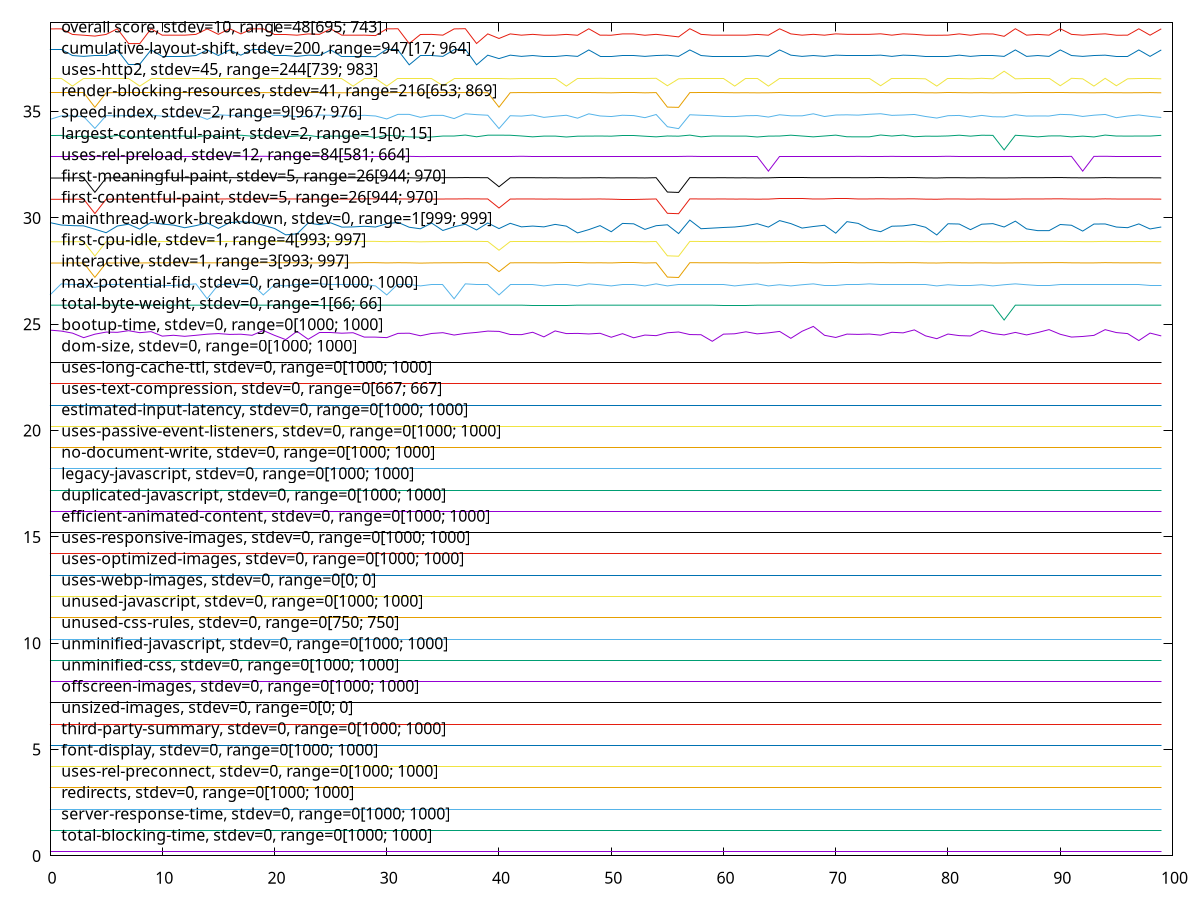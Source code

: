 $_totalBlockingTime <<EOF
0.2
0.2
0.2
0.2
0.2
0.2
0.2
0.2
0.2
0.2
0.2
0.2
0.2
0.2
0.2
0.2
0.2
0.2
0.2
0.2
0.2
0.2
0.2
0.2
0.2
0.2
0.2
0.2
0.2
0.2
0.2
0.2
0.2
0.2
0.2
0.2
0.2
0.2
0.2
0.2
0.2
0.2
0.2
0.2
0.2
0.2
0.2
0.2
0.2
0.2
0.2
0.2
0.2
0.2
0.2
0.2
0.2
0.2
0.2
0.2
0.2
0.2
0.2
0.2
0.2
0.2
0.2
0.2
0.2
0.2
0.2
0.2
0.2
0.2
0.2
0.2
0.2
0.2
0.2
0.2
0.2
0.2
0.2
0.2
0.2
0.2
0.2
0.2
0.2
0.2
0.2
0.2
0.2
0.2
0.2
0.2
0.2
0.2
0.2
0.2
EOF
$_serverResponseTime <<EOF
1.2
1.2
1.2
1.2
1.2
1.2
1.2
1.2
1.2
1.2
1.2
1.2
1.2
1.2
1.2
1.2
1.2
1.2
1.2
1.2
1.2
1.2
1.2
1.2
1.2
1.2
1.2
1.2
1.2
1.2
1.2
1.2
1.2
1.2
1.2
1.2
1.2
1.2
1.2
1.2
1.2
1.2
1.2
1.2
1.2
1.2
1.2
1.2
1.2
1.2
1.2
1.2
1.2
1.2
1.2
1.2
1.2
1.2
1.2
1.2
1.2
1.2
1.2
1.2
1.2
1.2
1.2
1.2
1.2
1.2
1.2
1.2
1.2
1.2
1.2
1.2
1.2
1.2
1.2
1.2
1.2
1.2
1.2
1.2
1.2
1.2
1.2
1.2
1.2
1.2
1.2
1.2
1.2
1.2
1.2
1.2
1.2
1.2
1.2
1.2
EOF
$_redirects <<EOF
2.2
2.2
2.2
2.2
2.2
2.2
2.2
2.2
2.2
2.2
2.2
2.2
2.2
2.2
2.2
2.2
2.2
2.2
2.2
2.2
2.2
2.2
2.2
2.2
2.2
2.2
2.2
2.2
2.2
2.2
2.2
2.2
2.2
2.2
2.2
2.2
2.2
2.2
2.2
2.2
2.2
2.2
2.2
2.2
2.2
2.2
2.2
2.2
2.2
2.2
2.2
2.2
2.2
2.2
2.2
2.2
2.2
2.2
2.2
2.2
2.2
2.2
2.2
2.2
2.2
2.2
2.2
2.2
2.2
2.2
2.2
2.2
2.2
2.2
2.2
2.2
2.2
2.2
2.2
2.2
2.2
2.2
2.2
2.2
2.2
2.2
2.2
2.2
2.2
2.2
2.2
2.2
2.2
2.2
2.2
2.2
2.2
2.2
2.2
2.2
EOF
$_usesRelPreconnect <<EOF
3.2
3.2
3.2
3.2
3.2
3.2
3.2
3.2
3.2
3.2
3.2
3.2
3.2
3.2
3.2
3.2
3.2
3.2
3.2
3.2
3.2
3.2
3.2
3.2
3.2
3.2
3.2
3.2
3.2
3.2
3.2
3.2
3.2
3.2
3.2
3.2
3.2
3.2
3.2
3.2
3.2
3.2
3.2
3.2
3.2
3.2
3.2
3.2
3.2
3.2
3.2
3.2
3.2
3.2
3.2
3.2
3.2
3.2
3.2
3.2
3.2
3.2
3.2
3.2
3.2
3.2
3.2
3.2
3.2
3.2
3.2
3.2
3.2
3.2
3.2
3.2
3.2
3.2
3.2
3.2
3.2
3.2
3.2
3.2
3.2
3.2
3.2
3.2
3.2
3.2
3.2
3.2
3.2
3.2
3.2
3.2
3.2
3.2
3.2
3.2
EOF
$_fontDisplay <<EOF
4.2
4.2
4.2
4.2
4.2
4.2
4.2
4.2
4.2
4.2
4.2
4.2
4.2
4.2
4.2
4.2
4.2
4.2
4.2
4.2
4.2
4.2
4.2
4.2
4.2
4.2
4.2
4.2
4.2
4.2
4.2
4.2
4.2
4.2
4.2
4.2
4.2
4.2
4.2
4.2
4.2
4.2
4.2
4.2
4.2
4.2
4.2
4.2
4.2
4.2
4.2
4.2
4.2
4.2
4.2
4.2
4.2
4.2
4.2
4.2
4.2
4.2
4.2
4.2
4.2
4.2
4.2
4.2
4.2
4.2
4.2
4.2
4.2
4.2
4.2
4.2
4.2
4.2
4.2
4.2
4.2
4.2
4.2
4.2
4.2
4.2
4.2
4.2
4.2
4.2
4.2
4.2
4.2
4.2
4.2
4.2
4.2
4.2
4.2
4.2
EOF
$_thirdPartySummary <<EOF
5.2
5.2
5.2
5.2
5.2
5.2
5.2
5.2
5.2
5.2
5.2
5.2
5.2
5.2
5.2
5.2
5.2
5.2
5.2
5.2
5.2
5.2
5.2
5.2
5.2
5.2
5.2
5.2
5.2
5.2
5.2
5.2
5.2
5.2
5.2
5.2
5.2
5.2
5.2
5.2
5.2
5.2
5.2
5.2
5.2
5.2
5.2
5.2
5.2
5.2
5.2
5.2
5.2
5.2
5.2
5.2
5.2
5.2
5.2
5.2
5.2
5.2
5.2
5.2
5.2
5.2
5.2
5.2
5.2
5.2
5.2
5.2
5.2
5.2
5.2
5.2
5.2
5.2
5.2
5.2
5.2
5.2
5.2
5.2
5.2
5.2
5.2
5.2
5.2
5.2
5.2
5.2
5.2
5.2
5.2
5.2
5.2
5.2
5.2
5.2
EOF
$_unsizedImages <<EOF
6.2
6.2
6.2
6.2
6.2
6.2
6.2
6.2
6.2
6.2
6.2
6.2
6.2
6.2
6.2
6.2
6.2
6.2
6.2
6.2
6.2
6.2
6.2
6.2
6.2
6.2
6.2
6.2
6.2
6.2
6.2
6.2
6.2
6.2
6.2
6.2
6.2
6.2
6.2
6.2
6.2
6.2
6.2
6.2
6.2
6.2
6.2
6.2
6.2
6.2
6.2
6.2
6.2
6.2
6.2
6.2
6.2
6.2
6.2
6.2
6.2
6.2
6.2
6.2
6.2
6.2
6.2
6.2
6.2
6.2
6.2
6.2
6.2
6.2
6.2
6.2
6.2
6.2
6.2
6.2
6.2
6.2
6.2
6.2
6.2
6.2
6.2
6.2
6.2
6.2
6.2
6.2
6.2
6.2
6.2
6.2
6.2
6.2
6.2
6.2
EOF
$_offscreenImages <<EOF
7.2
7.2
7.2
7.2
7.2
7.2
7.2
7.2
7.2
7.2
7.2
7.2
7.2
7.2
7.2
7.2
7.2
7.2
7.2
7.2
7.2
7.2
7.2
7.2
7.2
7.2
7.2
7.2
7.2
7.2
7.2
7.2
7.2
7.2
7.2
7.2
7.2
7.2
7.2
7.2
7.2
7.2
7.2
7.2
7.2
7.2
7.2
7.2
7.2
7.2
7.2
7.2
7.2
7.2
7.2
7.2
7.2
7.2
7.2
7.2
7.2
7.2
7.2
7.2
7.2
7.2
7.2
7.2
7.2
7.2
7.2
7.2
7.2
7.2
7.2
7.2
7.2
7.2
7.2
7.2
7.2
7.2
7.2
7.2
7.2
7.2
7.2
7.2
7.2
7.2
7.2
7.2
7.2
7.2
7.2
7.2
7.2
7.2
7.2
7.2
EOF
$_unminifiedCss <<EOF
8.2
8.2
8.2
8.2
8.2
8.2
8.2
8.2
8.2
8.2
8.2
8.2
8.2
8.2
8.2
8.2
8.2
8.2
8.2
8.2
8.2
8.2
8.2
8.2
8.2
8.2
8.2
8.2
8.2
8.2
8.2
8.2
8.2
8.2
8.2
8.2
8.2
8.2
8.2
8.2
8.2
8.2
8.2
8.2
8.2
8.2
8.2
8.2
8.2
8.2
8.2
8.2
8.2
8.2
8.2
8.2
8.2
8.2
8.2
8.2
8.2
8.2
8.2
8.2
8.2
8.2
8.2
8.2
8.2
8.2
8.2
8.2
8.2
8.2
8.2
8.2
8.2
8.2
8.2
8.2
8.2
8.2
8.2
8.2
8.2
8.2
8.2
8.2
8.2
8.2
8.2
8.2
8.2
8.2
8.2
8.2
8.2
8.2
8.2
8.2
EOF
$_unminifiedJavascript <<EOF
9.2
9.2
9.2
9.2
9.2
9.2
9.2
9.2
9.2
9.2
9.2
9.2
9.2
9.2
9.2
9.2
9.2
9.2
9.2
9.2
9.2
9.2
9.2
9.2
9.2
9.2
9.2
9.2
9.2
9.2
9.2
9.2
9.2
9.2
9.2
9.2
9.2
9.2
9.2
9.2
9.2
9.2
9.2
9.2
9.2
9.2
9.2
9.2
9.2
9.2
9.2
9.2
9.2
9.2
9.2
9.2
9.2
9.2
9.2
9.2
9.2
9.2
9.2
9.2
9.2
9.2
9.2
9.2
9.2
9.2
9.2
9.2
9.2
9.2
9.2
9.2
9.2
9.2
9.2
9.2
9.2
9.2
9.2
9.2
9.2
9.2
9.2
9.2
9.2
9.2
9.2
9.2
9.2
9.2
9.2
9.2
9.2
9.2
9.2
9.2
EOF
$_unusedCssRules <<EOF
10.2
10.2
10.2
10.2
10.2
10.2
10.2
10.2
10.2
10.2
10.2
10.2
10.2
10.2
10.2
10.2
10.2
10.2
10.2
10.2
10.2
10.2
10.2
10.2
10.2
10.2
10.2
10.2
10.2
10.2
10.2
10.2
10.2
10.2
10.2
10.2
10.2
10.2
10.2
10.2
10.2
10.2
10.2
10.2
10.2
10.2
10.2
10.2
10.2
10.2
10.2
10.2
10.2
10.2
10.2
10.2
10.2
10.2
10.2
10.2
10.2
10.2
10.2
10.2
10.2
10.2
10.2
10.2
10.2
10.2
10.2
10.2
10.2
10.2
10.2
10.2
10.2
10.2
10.2
10.2
10.2
10.2
10.2
10.2
10.2
10.2
10.2
10.2
10.2
10.2
10.2
10.2
10.2
10.2
10.2
10.2
10.2
10.2
10.2
10.2
EOF
$_unusedJavascript <<EOF
11.2
11.2
11.2
11.2
11.2
11.2
11.2
11.2
11.2
11.2
11.2
11.2
11.2
11.2
11.2
11.2
11.2
11.2
11.2
11.2
11.2
11.2
11.2
11.2
11.2
11.2
11.2
11.2
11.2
11.2
11.2
11.2
11.2
11.2
11.2
11.2
11.2
11.2
11.2
11.2
11.2
11.2
11.2
11.2
11.2
11.2
11.2
11.2
11.2
11.2
11.2
11.2
11.2
11.2
11.2
11.2
11.2
11.2
11.2
11.2
11.2
11.2
11.2
11.2
11.2
11.2
11.2
11.2
11.2
11.2
11.2
11.2
11.2
11.2
11.2
11.2
11.2
11.2
11.2
11.2
11.2
11.2
11.2
11.2
11.2
11.2
11.2
11.2
11.2
11.2
11.2
11.2
11.2
11.2
11.2
11.2
11.2
11.2
11.2
11.2
EOF
$_usesWebpImages <<EOF
12.2
12.2
12.2
12.2
12.2
12.2
12.2
12.2
12.2
12.2
12.2
12.2
12.2
12.2
12.2
12.2
12.2
12.2
12.2
12.2
12.2
12.2
12.2
12.2
12.2
12.2
12.2
12.2
12.2
12.2
12.2
12.2
12.2
12.2
12.2
12.2
12.2
12.2
12.2
12.2
12.2
12.2
12.2
12.2
12.2
12.2
12.2
12.2
12.2
12.2
12.2
12.2
12.2
12.2
12.2
12.2
12.2
12.2
12.2
12.2
12.2
12.2
12.2
12.2
12.2
12.2
12.2
12.2
12.2
12.2
12.2
12.2
12.2
12.2
12.2
12.2
12.2
12.2
12.2
12.2
12.2
12.2
12.2
12.2
12.2
12.2
12.2
12.2
12.2
12.2
12.2
12.2
12.2
12.2
12.2
12.2
12.2
12.2
12.2
12.2
EOF
$_usesOptimizedImages <<EOF
13.2
13.2
13.2
13.2
13.2
13.2
13.2
13.2
13.2
13.2
13.2
13.2
13.2
13.2
13.2
13.2
13.2
13.2
13.2
13.2
13.2
13.2
13.2
13.2
13.2
13.2
13.2
13.2
13.2
13.2
13.2
13.2
13.2
13.2
13.2
13.2
13.2
13.2
13.2
13.2
13.2
13.2
13.2
13.2
13.2
13.2
13.2
13.2
13.2
13.2
13.2
13.2
13.2
13.2
13.2
13.2
13.2
13.2
13.2
13.2
13.2
13.2
13.2
13.2
13.2
13.2
13.2
13.2
13.2
13.2
13.2
13.2
13.2
13.2
13.2
13.2
13.2
13.2
13.2
13.2
13.2
13.2
13.2
13.2
13.2
13.2
13.2
13.2
13.2
13.2
13.2
13.2
13.2
13.2
13.2
13.2
13.2
13.2
13.2
13.2
EOF
$_usesResponsiveImages <<EOF
14.2
14.2
14.2
14.2
14.2
14.2
14.2
14.2
14.2
14.2
14.2
14.2
14.2
14.2
14.2
14.2
14.2
14.2
14.2
14.2
14.2
14.2
14.2
14.2
14.2
14.2
14.2
14.2
14.2
14.2
14.2
14.2
14.2
14.2
14.2
14.2
14.2
14.2
14.2
14.2
14.2
14.2
14.2
14.2
14.2
14.2
14.2
14.2
14.2
14.2
14.2
14.2
14.2
14.2
14.2
14.2
14.2
14.2
14.2
14.2
14.2
14.2
14.2
14.2
14.2
14.2
14.2
14.2
14.2
14.2
14.2
14.2
14.2
14.2
14.2
14.2
14.2
14.2
14.2
14.2
14.2
14.2
14.2
14.2
14.2
14.2
14.2
14.2
14.2
14.2
14.2
14.2
14.2
14.2
14.2
14.2
14.2
14.2
14.2
14.2
EOF
$_efficientAnimatedContent <<EOF
15.2
15.2
15.2
15.2
15.2
15.2
15.2
15.2
15.2
15.2
15.2
15.2
15.2
15.2
15.2
15.2
15.2
15.2
15.2
15.2
15.2
15.2
15.2
15.2
15.2
15.2
15.2
15.2
15.2
15.2
15.2
15.2
15.2
15.2
15.2
15.2
15.2
15.2
15.2
15.2
15.2
15.2
15.2
15.2
15.2
15.2
15.2
15.2
15.2
15.2
15.2
15.2
15.2
15.2
15.2
15.2
15.2
15.2
15.2
15.2
15.2
15.2
15.2
15.2
15.2
15.2
15.2
15.2
15.2
15.2
15.2
15.2
15.2
15.2
15.2
15.2
15.2
15.2
15.2
15.2
15.2
15.2
15.2
15.2
15.2
15.2
15.2
15.2
15.2
15.2
15.2
15.2
15.2
15.2
15.2
15.2
15.2
15.2
15.2
15.2
EOF
$_duplicatedJavascript <<EOF
16.2
16.2
16.2
16.2
16.2
16.2
16.2
16.2
16.2
16.2
16.2
16.2
16.2
16.2
16.2
16.2
16.2
16.2
16.2
16.2
16.2
16.2
16.2
16.2
16.2
16.2
16.2
16.2
16.2
16.2
16.2
16.2
16.2
16.2
16.2
16.2
16.2
16.2
16.2
16.2
16.2
16.2
16.2
16.2
16.2
16.2
16.2
16.2
16.2
16.2
16.2
16.2
16.2
16.2
16.2
16.2
16.2
16.2
16.2
16.2
16.2
16.2
16.2
16.2
16.2
16.2
16.2
16.2
16.2
16.2
16.2
16.2
16.2
16.2
16.2
16.2
16.2
16.2
16.2
16.2
16.2
16.2
16.2
16.2
16.2
16.2
16.2
16.2
16.2
16.2
16.2
16.2
16.2
16.2
16.2
16.2
16.2
16.2
16.2
16.2
EOF
$_legacyJavascript <<EOF
17.2
17.2
17.2
17.2
17.2
17.2
17.2
17.2
17.2
17.2
17.2
17.2
17.2
17.2
17.2
17.2
17.2
17.2
17.2
17.2
17.2
17.2
17.2
17.2
17.2
17.2
17.2
17.2
17.2
17.2
17.2
17.2
17.2
17.2
17.2
17.2
17.2
17.2
17.2
17.2
17.2
17.2
17.2
17.2
17.2
17.2
17.2
17.2
17.2
17.2
17.2
17.2
17.2
17.2
17.2
17.2
17.2
17.2
17.2
17.2
17.2
17.2
17.2
17.2
17.2
17.2
17.2
17.2
17.2
17.2
17.2
17.2
17.2
17.2
17.2
17.2
17.2
17.2
17.2
17.2
17.2
17.2
17.2
17.2
17.2
17.2
17.2
17.2
17.2
17.2
17.2
17.2
17.2
17.2
17.2
17.2
17.2
17.2
17.2
17.2
EOF
$_noDocumentWrite <<EOF
18.2
18.2
18.2
18.2
18.2
18.2
18.2
18.2
18.2
18.2
18.2
18.2
18.2
18.2
18.2
18.2
18.2
18.2
18.2
18.2
18.2
18.2
18.2
18.2
18.2
18.2
18.2
18.2
18.2
18.2
18.2
18.2
18.2
18.2
18.2
18.2
18.2
18.2
18.2
18.2
18.2
18.2
18.2
18.2
18.2
18.2
18.2
18.2
18.2
18.2
18.2
18.2
18.2
18.2
18.2
18.2
18.2
18.2
18.2
18.2
18.2
18.2
18.2
18.2
18.2
18.2
18.2
18.2
18.2
18.2
18.2
18.2
18.2
18.2
18.2
18.2
18.2
18.2
18.2
18.2
18.2
18.2
18.2
18.2
18.2
18.2
18.2
18.2
18.2
18.2
18.2
18.2
18.2
18.2
18.2
18.2
18.2
18.2
18.2
18.2
EOF
$_usesPassiveEventListeners <<EOF
19.2
19.2
19.2
19.2
19.2
19.2
19.2
19.2
19.2
19.2
19.2
19.2
19.2
19.2
19.2
19.2
19.2
19.2
19.2
19.2
19.2
19.2
19.2
19.2
19.2
19.2
19.2
19.2
19.2
19.2
19.2
19.2
19.2
19.2
19.2
19.2
19.2
19.2
19.2
19.2
19.2
19.2
19.2
19.2
19.2
19.2
19.2
19.2
19.2
19.2
19.2
19.2
19.2
19.2
19.2
19.2
19.2
19.2
19.2
19.2
19.2
19.2
19.2
19.2
19.2
19.2
19.2
19.2
19.2
19.2
19.2
19.2
19.2
19.2
19.2
19.2
19.2
19.2
19.2
19.2
19.2
19.2
19.2
19.2
19.2
19.2
19.2
19.2
19.2
19.2
19.2
19.2
19.2
19.2
19.2
19.2
19.2
19.2
19.2
19.2
EOF
$_estimatedInputLatency <<EOF
20.2
20.2
20.2
20.2
20.2
20.2
20.2
20.2
20.2
20.2
20.2
20.2
20.2
20.2
20.2
20.2
20.2
20.2
20.2
20.2
20.2
20.2
20.2
20.2
20.2
20.2
20.2
20.2
20.2
20.2
20.2
20.2
20.2
20.2
20.2
20.2
20.2
20.2
20.2
20.2
20.2
20.2
20.2
20.2
20.2
20.2
20.2
20.2
20.2
20.2
20.2
20.2
20.2
20.2
20.2
20.2
20.2
20.2
20.2
20.2
20.2
20.2
20.2
20.2
20.2
20.2
20.2
20.2
20.2
20.2
20.2
20.2
20.2
20.2
20.2
20.2
20.2
20.2
20.2
20.2
20.2
20.2
20.2
20.2
20.2
20.2
20.2
20.2
20.2
20.2
20.2
20.2
20.2
20.2
20.2
20.2
20.2
20.2
20.2
20.2
EOF
$_usesTextCompression <<EOF
21.2
21.2
21.2
21.2
21.2
21.2
21.2
21.2
21.2
21.2
21.2
21.2
21.2
21.2
21.2
21.2
21.2
21.2
21.2
21.2
21.2
21.2
21.2
21.2
21.2
21.2
21.2
21.2
21.2
21.2
21.2
21.2
21.2
21.2
21.2
21.2
21.2
21.2
21.2
21.2
21.2
21.2
21.2
21.2
21.2
21.2
21.2
21.2
21.2
21.2
21.2
21.2
21.2
21.2
21.2
21.2
21.2
21.2
21.2
21.2
21.2
21.2
21.2
21.2
21.2
21.2
21.2
21.2
21.2
21.2
21.2
21.2
21.2
21.2
21.2
21.2
21.2
21.2
21.2
21.2
21.2
21.2
21.2
21.2
21.2
21.2
21.2
21.2
21.2
21.2
21.2
21.2
21.2
21.2
21.2
21.2
21.2
21.2
21.2
21.2
EOF
$_usesLongCacheTtl <<EOF
22.2
22.2
22.2
22.2
22.2
22.2
22.2
22.2
22.2
22.2
22.2
22.2
22.2
22.2
22.2
22.2
22.2
22.2
22.2
22.2
22.2
22.2
22.2
22.2
22.2
22.2
22.2
22.2
22.2
22.2
22.2
22.2
22.2
22.2
22.2
22.2
22.2
22.2
22.2
22.2
22.2
22.2
22.2
22.2
22.2
22.2
22.2
22.2
22.2
22.2
22.2
22.2
22.2
22.2
22.2
22.2
22.2
22.2
22.2
22.2
22.2
22.2
22.2
22.2
22.2
22.2
22.2
22.2
22.2
22.2
22.2
22.2
22.2
22.2
22.2
22.2
22.2
22.2
22.2
22.2
22.2
22.2
22.2
22.2
22.2
22.2
22.2
22.2
22.2
22.2
22.2
22.2
22.2
22.2
22.2
22.2
22.2
22.2
22.2
22.2
EOF
$_domSize <<EOF
23.2
23.2
23.2
23.2
23.2
23.2
23.2
23.2
23.2
23.2
23.2
23.2
23.2
23.2
23.2
23.2
23.2
23.2
23.2
23.2
23.2
23.2
23.2
23.2
23.2
23.2
23.2
23.2
23.2
23.2
23.2
23.2
23.2
23.2
23.2
23.2
23.2
23.2
23.2
23.2
23.2
23.2
23.2
23.2
23.2
23.2
23.2
23.2
23.2
23.2
23.2
23.2
23.2
23.2
23.2
23.2
23.2
23.2
23.2
23.2
23.2
23.2
23.2
23.2
23.2
23.2
23.2
23.2
23.2
23.2
23.2
23.2
23.2
23.2
23.2
23.2
23.2
23.2
23.2
23.2
23.2
23.2
23.2
23.2
23.2
23.2
23.2
23.2
23.2
23.2
23.2
23.2
23.2
23.2
23.2
23.2
23.2
23.2
23.2
23.2
EOF
$_bootupTime <<EOF
24.725206894999328
24.680473785164043
24.584884843180625
24.37021484431304
24.534394644709238
24.632273167029844
24.62106439463406
24.69764350725557
24.60494546331448
24.65330066823413
24.442581723667868
24.482222483513016
24.43399045021656
24.48171323163925
24.53344283841676
24.562382573074554
24.522891478212355
24.532966478246003
24.48171323163925
24.70639078778391
24.479672961692245
24.279124303256076
24.66782303713343
24.294894883456838
24.589737276392217
24.589737276392217
24.57955121236953
24.602794270001365
24.395934004534606
24.395370275338287
24.372530285206803
24.57192314973021
24.58044307110753
24.458982139903704
24.56739632890988
24.60494546331448
24.493846009174522
24.570568205625918
24.616861794037995
24.678575066257004
24.665103178759203
24.519502690628894
24.511699369633615
24.624406495405214
24.4071348739218
24.687630606307206
24.56192500012706
24.571020153656264
24.54431456577719
24.57686863313368
24.389713577410944
24.558713566181197
24.364401000262944
24.49284204583781
24.465244711719077
24.600635961168063
24.637190624283637
24.516098631395383
24.50826008435648
24.2
24.536294558911173
24.553174133714045
24.646104416421775
24.548991121891934
24.596297996940887
24.66393360379944
24.339585567354554
24.670915785327526
24.9
24.48171323163925
24.37944214120828
24.537242680882922
24.5243391350135
24.54102289238824
24.487802865376988
24.623155288835378
24.595862628353828
24.735557909717308
24.4553069174769
24.32268062417536
24.540551439957696
24.46680289814213
24.448968479591525
24.70819517683042
24.565577286954202
24.498846673015187
24.61728329720429
24.499344984425107
24.61220665479528
24.748697645857668
24.5296232946783
24.398185405746666
24.426945930544207
24.47762748869688
24.74736625609392
24.60965318147021
24.56192500012706
24.23433117555485
24.58576971295907
24.452143717195558
EOF
$_totalByteWeight <<EOF
25.898452007818744
25.89724055736366
25.897846280211045
25.898115491893403
25.897105952932975
25.89872122161693
25.897778977437326
25.89878852521335
25.89798088593474
25.89825009808728
25.89851931118019
25.898855828868605
25.89764437206627
25.89872122161693
25.89892313258269
25.898115491893403
25.896836744776877
25.89764437206627
25.899057740187
25.89798088593474
25.898182794960924
25.899125044077408
25.897778977437326
25.89717325511896
25.89825009808728
25.898317401272347
25.9
25.899259652034356
25.897577069468934
25.897913583043415
25.898653918079287
25.898452007818744
25.89825009808728
25.899125044077408
25.898182794960924
25.897375162029498
25.898115491893403
25.898855828868605
25.898317401272347
25.89892313258269
25.89717325511896
25.898182794960924
25.89872122161693
25.898115491893403
25.898115491893403
25.898653918079287
25.898653918079287
25.899192348026524
25.89899043635549
25.897038650805822
25.89872122161693
25.89932695610102
25.899865390750044
25.898048188884655
25.89825009808728
25.899125044077408
25.898182794960924
25.89798088593474
25.89851931118019
25.89798088593474
25.89858661460029
25.898653918079287
25.89878852521335
25.89764437206627
25.898452007818744
25.898182794960924
25.89838470451613
25.899663477315816
25.899057740187
25.897913583043415
25.89825009808728
25.89798088593474
25.89973078173512
25.897105952932975
25.89798088593474
25.897442464450577
25.898855828868605
25.89838470451613
25.89932695610102
25.898182794960924
25.899259652034356
25.897913583043415
25.89858661460029
25.89892313258269
25.898048188884655
25.2
25.899259652034356
25.897577069468934
25.89899043635549
25.898653918079287
25.89764437206627
25.897913583043415
25.89838470451613
25.897577069468934
25.898653918079287
25.897711674722444
25.898452007818744
25.896904046727713
25.899663477315816
25.89858661460029
EOF
$_maxPotentialFid <<EOF
26.380280113900156
26.9
26.858695633556504
26.858695633556504
26.732954940683072
26.858695633556504
26.858695633556504
26.9
26.858695633556504
26.858695633556504
26.80408593339252
26.80408593339252
26.858695633556504
26.9
26.2
26.858695633556504
26.858695633556504
26.858695633556504
26.858695633556504
26.380280113900156
26.858695633556504
26.80408593339252
26.858695633556504
26.858695633556504
26.9
26.858695633556504
26.858695633556504
26.858695633556504
26.858695633556504
26.80408593339252
26.380280113900156
26.858695633556504
26.858695633556504
26.80408593339252
26.858695633556504
26.858695633556504
26.2
26.9
26.858695633556504
26.858695633556504
26.380280113900156
26.858695633556504
26.858695633556504
26.858695633556504
26.80408593339252
26.858695633556504
26.858695633556504
26.80408593339252
26.9
26.858695633556504
26.80408593339252
26.858695633556504
26.858695633556504
26.80408593339252
26.9
26.80408593339252
26.858695633556504
26.858695633556504
26.858695633556504
26.858695633556504
26.858695633556504
26.80408593339252
26.858695633556504
26.9
26.80408593339252
26.858695633556504
26.80408593339252
26.858695633556504
26.9
26.80408593339252
26.80408593339252
26.858695633556504
26.858695633556504
26.9
26.858695633556504
26.858695633556504
26.858695633556504
26.858695633556504
26.858695633556504
26.80408593339252
26.858695633556504
26.80408593339252
26.80408593339252
26.858695633556504
26.80408593339252
26.858695633556504
26.9
26.858695633556504
26.80408593339252
26.80408593339252
26.858695633556504
26.858695633556504
26.858695633556504
26.858695633556504
26.858695633556504
26.858695633556504
26.858695633556504
26.858695633556504
26.80408593339252
26.80408593339252
EOF
$_interactive <<EOF
27.87784214030832
27.879179149626797
27.88253411007772
27.882988235554993
27.20612324099567
27.88231820034509
27.883726482625285
27.887360537741852
27.883371625934284
27.88669168320165
27.889169057597304
27.892762360343127
27.892378587581558
27.885374983649083
27.88907345338683
27.890466517696886
27.895986607604787
27.890958750124316
27.884365356587075
27.89654920592351
27.891240432136925
27.893797464722923
27.89137897129967
27.88487487370151
27.887284368186172
27.888319670148736
27.88640091157973
27.889421225228876
27.897863355229436
27.896984596868617
27.884994667518946
27.895183710890937
27.889712456094344
27.875097538105692
27.886850726244948
27.891011912549185
27.892214325960925
27.898143016028413
27.89524953260651
27.89182806453392
27.47581433129208
27.889383904927538
27.89292335411959
27.892203888501385
27.887659228810783
27.88927603204873
27.883731976164654
27.883803389357542
27.887914981082687
27.89231370305553
27.88424319749277
27.887121974776615
27.88706312325762
27.881905042496715
27.892977088292493
27.21954947564866
27.2
27.89586817125716
27.893123765020068
27.890800608655812
27.892255620886182
27.888026652062337
27.88858481377016
27.883874339588935
27.88726612309248
27.89194109949331
27.89188208691361
27.89189298181603
27.89145890614457
27.893274725714953
27.895113360345068
27.89501834497566
27.89256232769698
27.894405495760303
27.9
27.891665071084297
27.89661290101168
27.898388328286003
27.884890877546372
27.880715952761026
27.89416866990149
27.89153293079426
27.885836922382406
27.890532435962825
27.88360607477489
27.883871135496364
27.888297343743666
27.893983424987887
27.891278134931476
27.8962347339294
27.899494379802828
27.89028874322855
27.886693508807802
27.887047611409578
27.897663934068934
27.89128631124646
27.888598023493312
27.890940574263652
27.889459681835994
27.884856583270658
EOF
$_firstCpuIdle <<EOF
28.87857247134037
28.879867174246737
28.883114987395903
28.883554500662655
28.2062860235341
28.88290601578837
28.884268937960037
28.88778478423265
28.883925534605492
28.887137811814274
28.889533852459195
28.89300779631447
28.89263684997416
28.885864023504784
28.889441401462506
28.89078840473418
28.896123537947197
28.891264302594895
28.884887151588565
28.896667066396677
28.891536623181057
28.894008211555036
28.89167055441533
28.885380154640316
28.887711109489338
28.888712438756805
28.88685653533363
28.889777697529794
28.89793651250977
28.89708767135424
28.88549606103139
28.895347785819464
28.890059306516413
28.875914015040212
28.887291656776057
28.891315698993598
28.89247807253672
28.898206631422585
28.8954113853293
28.892104693585924
28.480690393777465
28.88974160946091
28.893163403761477
28.89246798343484
28.88807368504704
28.889637297305427
28.884274254065332
28.88434336035935
28.888321045476992
28.892574132152223
28.884768946942373
28.88755403255942
28.887497106911567
28.882506118144708
28.893215339425147
28.2200611330318
28.2
28.896009110940657
28.893357104929663
28.8911114123666
28.89251798907778
28.888429049660267
28.888968859979887
28.88441201800969
28.88769346187531
28.89221396061004
28.892156915373867
28.89216744709885
28.89174782944573
28.89350300808466
28.895279809762155
28.895188000365856
28.89281445149285
28.894595801846755
28.9
28.89194713052675
28.89672859990668
28.898443565445532
28.885395639249783
28.881355072103652
28.89436694321759
28.89181939021388
28.886310932653302
28.890852137316482
28.88415241816831
28.884408917463134
28.888690846413027
28.89418792525041
28.891573072191765
28.896363258782646
28.899511745150246
28.89061652205812
28.887139577771418
28.887482102603812
28.897743889341445
28.89158097658434
28.88898163491065
28.89124673044352
28.88981488420071
28.885362457592123
EOF
$_mainthreadWorkBreakdown <<EOF
29.780979921497618
29.667348761157832
29.638484212012088
29.626384574351075
29.470144307915962
29.305984422354932
29.620475140930942
29.705841998350554
29.473568600609834
29.78593510167609
29.71137177360372
29.663815376745102
29.54005354126559
29.63895443370692
29.765186041384027
29.509224058008737
29.778398273151804
29.82118922020544
29.77710577580851
29.65896571594956
29.506785078131397
29.205175240494537
29.252009613673284
29.760359992522634
29.683696411025846
29.770744586373485
29.568144551819636
29.5786213403435
29.608464223718524
29.57303549877521
29.726955570498774
29.792736129984178
29.56306154269326
29.49027313364398
29.75750462397215
29.409922200006868
29.583880694838722
29.705103241723393
29.435706232715614
29.76384261966094
29.49921780242427
29.74834737553435
29.580921475246587
29.618053708906217
29.579860246883086
29.696913045121207
29.614935403416013
29.295981917026026
29.4508452276654
29.638398703062897
29.351069707849835
29.742506043870666
29.723916036809683
29.46139165519807
29.635745773527088
29.678154034391316
29.264604260333822
29.9
29.493151187664427
29.52169093053678
29.551144795254004
29.57396769620781
29.63137219569511
29.729706323675305
29.56925731225916
29.87494700070253
29.73414583538485
29.523973518197312
29.596456793727924
29.655710600762426
29.28325877349434
29.82608598417757
29.74378823127926
29.46600823847443
29.3530622439687
29.610986097233795
29.625523158928537
29.69414610412317
29.562257638473078
29.2
29.726915082138195
29.71365996864845
29.448947404263542
29.70518534269336
29.732129442745116
29.574145202090833
29.848903908405656
29.485435558291822
29.40245186149471
29.402208850727053
29.69129158939449
29.656302914697847
29.382132571936946
29.712843135270937
29.71749344736761
29.57183623931536
29.54172607749979
29.72046410306235
29.482219178979424
29.57476633276794
EOF
$_firstContentfulPaint <<EOF
30.87652371278624
30.877937375772003
30.881486314834348
30.881966876695564
30.205803666754015
30.88125785119969
30.882748191454308
30.8865959032605
30.882372619069983
30.88588751812498
30.888511777833433
30.89232041097691
30.891913511430545
30.88449327167964
30.88841048139792
30.889886677028084
30.895740177812815
30.890408380588514
30.883424427400218
30.89633711621956
30.89070695039965
30.893418046524335
30.890853801554854
30.883963802470852
30.886515227227097
30.887611885200958
30.885579590441573
30.888778968561848
30.897731738686048
30.896799128448407
30.884090624113526
30.89488838889991
30.889087566294606
30.87362291490761
30.886055952461316
30.890464729010223
30.89173936056959
30.89802857172649
30.894958213712
30.891329866868293
30.46650839848507
30.88873942403421
30.892491115703212
30.89172829492222
30.88691227770264
30.8886251237533
30.882754005899358
30.882829591272724
30.887183186048045
30.891844719907276
30.883295117753466
30.88634323005428
30.886280899481196
30.88082069760721
30.8925480922666
30.218546285696192
30.2
30.89561452078825
30.892703622743888
30.890240765281476
30.891783141090713
30.88730147901821
30.88789277826651
30.882904687687525
30.886495902864695
30.891449697248657
30.891387136624285
30.891398686511796
30.89093853411336
30.892863700492427
30.894813760833404
30.89471296990067
30.892108320177066
30.894062913880216
30.9
30.891157079313864
30.896404703350147
30.898288960667077
30.88398074502447
30.87956274464937
30.893811731179348
30.89101700293874
30.884982375099522
30.88995653903692
30.88262075154313
30.882901296331887
30.88758823328515
30.8936152645709
30.890746914866483
30.896003441155834
30.899463146783905
30.889698271243216
30.88588945150094
30.886264470758366
30.897520082371642
30.8907555816922
30.88790677302699
30.890389115593628
30.888819717421796
30.883944439276366
EOF
$_firstMeaningfulPaint <<EOF
31.87652371278624
31.877937375772003
31.881486314834348
31.881966876695564
31.205803666754015
31.88125785119969
31.882748191454308
31.8865959032605
31.882372619069983
31.88588751812498
31.888511777833433
31.89232041097691
31.891913511430545
31.88449327167964
31.88841048139792
31.889886677028084
31.895740177812815
31.890408380588514
31.883424427400218
31.89633711621956
31.89070695039965
31.893418046524335
31.890853801554854
31.883963802470852
31.886515227227097
31.887611885200958
31.885579590441573
31.888778968561848
31.897731738686048
31.896799128448407
31.884090624113526
31.89488838889991
31.889087566294606
31.87362291490761
31.886055952461316
31.890464729010223
31.89173936056959
31.89802857172649
31.894958213712
31.891329866868293
31.46650839848507
31.88873942403421
31.892491115703212
31.89172829492222
31.88691227770264
31.8886251237533
31.882754005899358
31.882829591272724
31.887183186048045
31.891844719907276
31.883295117753466
31.88634323005428
31.886280899481196
31.88082069760721
31.8925480922666
31.218546285696192
31.2
31.89561452078825
31.892703622743888
31.890240765281476
31.891783141090713
31.88730147901821
31.88789277826651
31.882904687687525
31.886495902864695
31.891449697248657
31.891387136624285
31.891398686511796
31.89093853411336
31.892863700492427
31.894813760833404
31.89471296990067
31.892108320177066
31.894062913880216
31.9
31.891157079313864
31.896404703350147
31.898288960667077
31.88398074502447
31.87956274464937
31.893811731179348
31.89101700293874
31.884982375099522
31.88995653903692
31.88262075154313
31.882901296331887
31.88758823328515
31.8936152645709
31.890746914866483
31.896003441155834
31.899463146783905
31.889698271243216
31.88588945150094
31.886264470758366
31.897520082371642
31.8907555816922
31.88790677302699
31.890389115593628
31.888819717421796
31.883944439276366
EOF
$_usesRelPreload <<EOF
32.890728476821195
32.890728476821195
32.890728476821195
32.890728476821195
32.8953642384106
32.890728476821195
32.890728476821195
32.8953642384106
32.890728476821195
32.8953642384106
32.8953642384106
32.8953642384106
32.8953642384106
32.8953642384106
32.8953642384106
32.8953642384106
32.900000000000006
32.8953642384106
32.890728476821195
32.900000000000006
32.8953642384106
32.8953642384106
32.8953642384106
32.890728476821195
32.8953642384106
32.8953642384106
32.8953642384106
32.8953642384106
32.900000000000006
32.900000000000006
32.890728476821195
32.900000000000006
32.8953642384106
32.88609271523179
32.8953642384106
32.8953642384106
32.8953642384106
32.900000000000006
32.900000000000006
32.8953642384106
32.8953642384106
32.8953642384106
32.900000000000006
32.8953642384106
32.8953642384106
32.8953642384106
32.890728476821195
32.890728476821195
32.8953642384106
32.8953642384106
32.890728476821195
32.8953642384106
32.8953642384106
32.890728476821195
32.8953642384106
32.8953642384106
32.890728476821195
32.900000000000006
32.8953642384106
32.8953642384106
32.8953642384106
32.8953642384106
32.8953642384106
32.890728476821195
32.2
32.8953642384106
32.8953642384106
32.8953642384106
32.8953642384106
32.8953642384106
32.900000000000006
32.900000000000006
32.8953642384106
32.900000000000006
32.900000000000006
32.8953642384106
32.900000000000006
32.900000000000006
32.890728476821195
32.890728476821195
32.900000000000006
32.8953642384106
32.8953642384106
32.8953642384106
32.890728476821195
32.890728476821195
32.8953642384106
32.8953642384106
32.8953642384106
32.900000000000006
32.900000000000006
32.8953642384106
32.2
32.8953642384106
32.900000000000006
32.8953642384106
32.8953642384106
32.8953642384106
32.8953642384106
32.890728476821195
EOF
$_largestContentfulPaint <<EOF
33.87751386301142
33.878757417483676
33.80561346967678
33.843766235709275
33.80996269040145
33.80544860573406
33.88308361494232
33.80985359067783
33.806351199635806
33.847113388903125
33.84936275892935
33.85267289300898
33.85232571143269
33.80690318325086
33.888327799062864
33.81198481978521
33.89516619176114
33.89005272511727
33.84505968975431
33.895569917559975
33.813286667625135
33.8146153665337
33.85275376913939
33.88418454230833
33.80978712284082
33.848629594938956
33.846867625697605
33.849601154199455
33.85739525634684
33.78379508933487
33.88429453112532
33.856121169337804
33.81196905199063
33.79919347356933
33.80864971161626
33.85111548760722
33.852160126659584
33.89710650625614
33.8168449867846
33.890905977608625
33.892911373862
33.88853565845532
33.85430886643212
33.81414861523113
33.84805723179456
33.84947400414759
33.80666251828221
33.84456517205916
33.8482306764166
33.852163088584675
33.84491075369231
33.88636240592534
33.886273986403864
33.84281550338323
33.813759880690824
33.85387658513994
33.845007787281006
33.894873130491604
33.81498939688423
33.85087304688902
33.852206911467135
33.84830782822861
33.84886507491617
33.80681594228157
33.84765361416669
33.85190871612738
33.89103803478368
33.85236392346248
33.81351771693055
33.85311989003449
33.894449478566
33.81629956659201
33.81447018671654
33.815189341025025
33.900000000000006
33.85165808603885
33.89556273311482
33.819718610614316
33.84547378299153
33.84175991005701
33.85562888990168
33.89063303608873
33.84632218918992
33.8896495919132
33.88295639960633
33.2
33.88750673526482
33.85378567124958
33.813365229318414
33.855890374257754
33.85956441133783
33.81250997356514
33.8471514446344
33.809566333499724
33.896685138672126
33.85133556712003
33.84885729220263
33.851034891391265
33.85057076759845
33.88416214821155
EOF
$_speedIndex <<EOF
34.63598337062975
34.79681282178447
34.80061674332127
34.76515500246296
34.21068299976929
34.811354375657366
34.80177345991376
34.81822150939331
34.82557832604299
34.83528051427686
34.78641403784587
34.77342905710572
34.80033416683739
34.83994343252546
34.63499922835422
34.85098891220982
34.82237810888957
34.832723018903884
34.82700346038242
34.713950911468814
34.83383389918811
34.814886427570016
34.765708714994
34.77290893448229
34.839245522771535
34.827173960078824
34.78340348443849
34.797640826047996
34.82639992376254
34.79378140310579
34.65545764880233
34.87139533702342
34.87025957367741
34.73214775311759
34.82187920454763
34.82356647894452
34.672690387822335
34.899198075319774
34.85762223390759
34.82952154450282
34.20180129277089
34.80672718117512
34.78883036710333
34.84129759209362
34.72948457958938
34.78394197299375
34.828121093890715
34.69127901910115
34.896402073151094
34.79548216887405
34.768355590420036
34.82896928546082
34.8127817113311
34.714677536862546
34.86405830918376
34.28990792305451
34.2
34.85152239562178
34.82891933296687
34.80806302907137
34.77164711835176
34.76567103535252
34.80634867620308
34.81463791860819
34.743759999093186
34.8515046774219
34.80315801282132
34.80099357119986
34.89712172238435
34.76937028941302
34.84029936069805
34.84875514134782
34.834126561112825
34.87574716821416
34.900000000000006
34.8234267453639
34.83951024618105
34.865753771030946
34.770145300151945
34.69709600098717
34.80751522702364
34.82037277330946
34.74331343871517
34.82163119511393
34.75781652667419
34.75150650352845
34.85353785358247
34.79012899523718
34.795978958066655
34.79285642658116
34.8698960136159
34.85331161319572
34.77285514616937
34.83150049705089
34.86677689189236
34.71372835418708
34.79230342553199
34.84180752949686
34.775804178560776
34.72410009149274
EOF
$_renderBlockingResources <<EOF
35.881081081081085
35.881081081081085
35.883783783783784
35.883783783783784
35.203603603603604
35.883783783783784
35.88648648648649
35.88648648648649
35.88648648648649
35.88648648648649
35.88918918918919
35.891891891891895
35.891891891891895
35.88918918918919
35.88918918918919
35.894594594594594
35.8972972972973
35.88918918918919
35.883783783783784
35.894594594594594
35.891891891891895
35.894594594594594
35.8972972972973
35.88648648648649
35.88648648648649
35.88918918918919
35.88648648648649
35.88918918918919
35.8972972972973
35.8972972972973
35.88648648648649
35.900000000000006
35.891891891891895
35.881081081081085
35.891891891891895
35.891891891891895
35.88918918918919
35.8972972972973
35.894594594594594
35.88918918918919
35.20900900900901
35.88918918918919
35.8972972972973
35.891891891891895
35.88918918918919
35.88918918918919
35.88648648648649
35.88648648648649
35.88648648648649
35.891891891891895
35.883783783783784
35.88918918918919
35.88918918918919
35.883783783783784
35.894594594594594
35.21261261261262
35.2
35.894594594594594
35.891891891891895
35.891891891891895
35.894594594594594
35.88648648648649
35.88918918918919
35.883783783783784
35.88648648648649
35.891891891891895
35.891891891891895
35.894594594594594
35.891891891891895
35.891891891891895
35.8972972972973
35.8972972972973
35.891891891891895
35.894594594594594
35.900000000000006
35.891891891891895
35.894594594594594
35.8972972972973
35.88648648648649
35.883783783783784
35.900000000000006
35.891891891891895
35.88648648648649
35.891891891891895
35.883783783783784
35.88918918918919
35.88648648648649
35.891891891891895
35.891891891891895
35.894594594594594
35.900000000000006
35.891891891891895
35.88918918918919
35.88648648648649
35.894594594594594
35.88918918918919
35.88648648648649
35.88918918918919
35.894594594594594
35.883783783783784
EOF
$_usesHttp2 <<EOF
36.54204545454546
36.54204545454546
36.2
36.54204545454546
36.54204545454546
36.54204545454546
36.54204545454546
36.54204545454546
36.2
36.54204545454546
36.54204545454546
36.565909090909095
36.565909090909095
36.54204545454546
36.54204545454546
36.565909090909095
36.565909090909095
36.565909090909095
36.54204545454546
36.565909090909095
36.565909090909095
36.565909090909095
36.565909090909095
36.54204545454546
36.54204545454546
36.54204545454546
36.54204545454546
36.2
36.565909090909095
36.565909090909095
36.2
36.565909090909095
36.565909090909095
36.54204545454546
36.54204545454546
36.21590909090909
36.565909090909095
36.565909090909095
36.565909090909095
36.565909090909095
36.565909090909095
36.54204545454546
36.565909090909095
36.565909090909095
36.54204545454546
36.54204545454546
36.2
36.54204545454546
36.54204545454546
36.565909090909095
36.54204545454546
36.54204545454546
36.54204545454546
36.54204545454546
36.565909090909095
36.21590909090909
36.54204545454546
36.565909090909095
36.565909090909095
36.565909090909095
36.565909090909095
36.2
36.54204545454546
36.54204545454546
36.2
36.565909090909095
36.565909090909095
36.565909090909095
36.565909090909095
36.565909090909095
36.565909090909095
36.565909090909095
36.565909090909095
36.565909090909095
36.21590909090909
36.565909090909095
36.565909090909095
36.565909090909095
36.54204545454546
36.2
36.565909090909095
36.565909090909095
36.54204545454546
36.565909090909095
36.54204545454546
36.900000000000006
36.54204545454546
36.565909090909095
36.565909090909095
36.565909090909095
36.21590909090909
36.565909090909095
36.54204545454546
36.2
36.565909090909095
36.21590909090909
36.54204545454546
36.565909090909095
36.565909090909095
36.54204545454546
EOF
$_cumulativeLayoutShift <<EOF
37.900000000000006
37.900000000000006
37.63745728022654
37.5971135336059
37.63745728022654
37.63745728022654
37.900000000000006
37.2
37.2
37.900000000000006
37.5971135336059
37.5971135336059
37.5971135336059
37.63745728022654
37.900000000000006
37.63745728022654
37.900000000000006
37.6543029348989
37.900000000000006
37.900000000000006
37.63745728022654
37.63745728022654
37.5971135336059
37.6543029348989
37.63745728022654
37.900000000000006
37.5971135336059
37.5971135336059
37.5971135336059
37.58186060031646
37.900000000000006
37.900000000000006
37.2
37.63745728022654
37.63745728022654
37.5971135336059
37.900000000000006
37.900000000000006
37.2
37.6543029348989
37.49273394136915
37.6543029348989
37.5971135336059
37.63745728022654
37.5971135336059
37.5971135336059
37.63745728022654
37.5971135336059
37.900000000000006
37.5971135336059
37.5971135336059
37.6543029348989
37.6543029348989
37.5971135336059
37.63745728022654
37.6543029348989
37.5971135336059
37.900000000000006
37.63745728022654
37.5971135336059
37.5971135336059
37.5971135336059
37.5971135336059
37.63745728022654
37.5971135336059
37.900000000000006
37.6543029348989
37.5971135336059
37.63745728022654
37.5971135336059
37.6543029348989
37.63745728022654
37.63745728022654
37.63745728022654
37.6543029348989
37.5971135336059
37.6543029348989
37.63745728022654
37.5971135336059
37.5971135336059
37.5971135336059
37.6543029348989
37.5971135336059
37.6543029348989
37.6543029348989
37.5971135336059
37.900000000000006
37.5971135336059
37.63745728022654
37.5971135336059
37.900000000000006
37.63745728022654
37.5971135336059
37.63745728022654
37.6543029348989
37.5971135336059
37.5971135336059
37.900000000000006
37.5971135336059
37.900000000000006
EOF
$_overallScore <<EOF
38.88898600285034
38.893791561781256
38.629886092865945
38.59223688947146
38.551420086790216
38.6301577322355
38.89471627164136
38.200454866340905
38.2
38.893089994020414
38.59388481434162
38.594126314081684
38.5948273169199
38.63138242440165
38.890903829001026
38.632593587307035
38.89745028813058
38.65492891088564
38.89246612837514
38.894450838101655
38.6322838605259
38.63209767339941
38.593779284782016
38.65217115947338
38.6317767670934
38.89313734131098
38.59333289883942
38.5942477131872
38.5965036835454
38.574606891182064
38.890770763633284
38.89565646733166
38.20233176853651
38.62670850485394
38.63114996881893
38.595260004610765
38.88939815819792
38.900000000000006
38.20289595174626
38.65498981172114
38.439298466924676
38.653915936302134
38.59471059303931
38.632658111105336
38.59201459335677
38.59383365552673
38.63086813396992
38.590276581679475
38.89503682525272
38.59466998812548
38.59254032673895
38.654157292657885
38.65368383261033
38.59061990401767
38.633349704695085
38.57493772252692
38.5136486769115
38.89824498148279
38.632461736391
38.59477900400451
38.593989472808296
38.59309999301982
38.594356085948604
38.63051034483952
38.59235076532399
38.89444111448966
38.654255199408375
38.59480218373022
38.63412468462951
38.59409595305529
38.655896612610015
38.63331392376562
38.632514287485066
38.633934427611344
38.65851096908125
38.59536239949814
38.6561079257501
38.634396239268355
38.59269866130865
38.58992064781339
38.59546800701309
38.65467914083367
38.592093929045696
38.65453988859925
38.65152124510629
38.54063552233298
38.896983453947236
38.59480837041815
38.63121633950931
38.59527147046758
38.89630528453498
38.63268436142254
38.593083547561505
38.63151586658982
38.657075124619894
38.592177857003925
38.59395698679171
38.89399877041795
38.59370717867226
38.892700580294935
EOF
set key outside below
set terminal pngcairo
set output "report_00005_2020-11-02T22-26-11.212Z/./exp-pages+cached+noexternal+nosvg//jitter_comparison.png"
unset label
set label "total-blocking-time, stdev=0, range=0[1000; 1000]" at 1,1 left front
set label "server-response-time, stdev=0, range=0[1000; 1000]" at 1,2 left front
set label "redirects, stdev=0, range=0[1000; 1000]" at 1,3 left front
set label "uses-rel-preconnect, stdev=0, range=0[1000; 1000]" at 1,4 left front
set label "font-display, stdev=0, range=0[1000; 1000]" at 1,5 left front
set label "third-party-summary, stdev=0, range=0[1000; 1000]" at 1,6 left front
set label "unsized-images, stdev=0, range=0[0; 0]" at 1,7 left front
set label "offscreen-images, stdev=0, range=0[1000; 1000]" at 1,8 left front
set label "unminified-css, stdev=0, range=0[1000; 1000]" at 1,9 left front
set label "unminified-javascript, stdev=0, range=0[1000; 1000]" at 1,10 left front
set label "unused-css-rules, stdev=0, range=0[750; 750]" at 1,11 left front
set label "unused-javascript, stdev=0, range=0[1000; 1000]" at 1,12 left front
set label "uses-webp-images, stdev=0, range=0[0; 0]" at 1,13 left front
set label "uses-optimized-images, stdev=0, range=0[1000; 1000]" at 1,14 left front
set label "uses-responsive-images, stdev=0, range=0[1000; 1000]" at 1,15 left front
set label "efficient-animated-content, stdev=0, range=0[1000; 1000]" at 1,16 left front
set label "duplicated-javascript, stdev=0, range=0[1000; 1000]" at 1,17 left front
set label "legacy-javascript, stdev=0, range=0[1000; 1000]" at 1,18 left front
set label "no-document-write, stdev=0, range=0[1000; 1000]" at 1,19 left front
set label "uses-passive-event-listeners, stdev=0, range=0[1000; 1000]" at 1,20 left front
set label "estimated-input-latency, stdev=0, range=0[1000; 1000]" at 1,21 left front
set label "uses-text-compression, stdev=0, range=0[667; 667]" at 1,22 left front
set label "uses-long-cache-ttl, stdev=0, range=0[1000; 1000]" at 1,23 left front
set label "dom-size, stdev=0, range=0[1000; 1000]" at 1,24 left front
set label "bootup-time, stdev=0, range=0[1000; 1000]" at 1,25 left front
set label "total-byte-weight, stdev=0, range=1[66; 66]" at 1,26 left front
set label "max-potential-fid, stdev=0, range=0[1000; 1000]" at 1,27 left front
set label "interactive, stdev=1, range=3[993; 997]" at 1,28 left front
set label "first-cpu-idle, stdev=1, range=4[993; 997]" at 1,29 left front
set label "mainthread-work-breakdown, stdev=0, range=1[999; 999]" at 1,30 left front
set label "first-contentful-paint, stdev=5, range=26[944; 970]" at 1,31 left front
set label "first-meaningful-paint, stdev=5, range=26[944; 970]" at 1,32 left front
set label "uses-rel-preload, stdev=12, range=84[581; 664]" at 1,33 left front
set label "largest-contentful-paint, stdev=2, range=15[0; 15]" at 1,34 left front
set label "speed-index, stdev=2, range=9[967; 976]" at 1,35 left front
set label "render-blocking-resources, stdev=41, range=216[653; 869]" at 1,36 left front
set label "uses-http2, stdev=45, range=244[739; 983]" at 1,37 left front
set label "cumulative-layout-shift, stdev=200, range=947[17; 964]" at 1,38 left front
set label "overall score, stdev=10, range=48[695; 743]" at 1,39 left front
set yrange [0:39+0.2]
set terminal pngcairo size 640, 4680
unset key
plot $_totalBlockingTime title "total-blocking-time" with line ,$_serverResponseTime title "server-response-time" with line ,$_redirects title "redirects" with line ,$_usesRelPreconnect title "uses-rel-preconnect" with line ,$_fontDisplay title "font-display" with line ,$_thirdPartySummary title "third-party-summary" with line ,$_unsizedImages title "unsized-images" with line ,$_offscreenImages title "offscreen-images" with line ,$_unminifiedCss title "unminified-css" with line ,$_unminifiedJavascript title "unminified-javascript" with line ,$_unusedCssRules title "unused-css-rules" with line ,$_unusedJavascript title "unused-javascript" with line ,$_usesWebpImages title "uses-webp-images" with line ,$_usesOptimizedImages title "uses-optimized-images" with line ,$_usesResponsiveImages title "uses-responsive-images" with line ,$_efficientAnimatedContent title "efficient-animated-content" with line ,$_duplicatedJavascript title "duplicated-javascript" with line ,$_legacyJavascript title "legacy-javascript" with line ,$_noDocumentWrite title "no-document-write" with line ,$_usesPassiveEventListeners title "uses-passive-event-listeners" with line ,$_estimatedInputLatency title "estimated-input-latency" with line ,$_usesTextCompression title "uses-text-compression" with line ,$_usesLongCacheTtl title "uses-long-cache-ttl" with line ,$_domSize title "dom-size" with line ,$_bootupTime title "bootup-time" with line ,$_totalByteWeight title "total-byte-weight" with line ,$_maxPotentialFid title "max-potential-fid" with line ,$_interactive title "interactive" with line ,$_firstCpuIdle title "first-cpu-idle" with line ,$_mainthreadWorkBreakdown title "mainthread-work-breakdown" with line ,$_firstContentfulPaint title "first-contentful-paint" with line ,$_firstMeaningfulPaint title "first-meaningful-paint" with line ,$_usesRelPreload title "uses-rel-preload" with line ,$_largestContentfulPaint title "largest-contentful-paint" with line ,$_speedIndex title "speed-index" with line ,$_renderBlockingResources title "render-blocking-resources" with line ,$_usesHttp2 title "uses-http2" with line ,$_cumulativeLayoutShift title "cumulative-layout-shift" with line ,$_overallScore title "overall score" with line ,